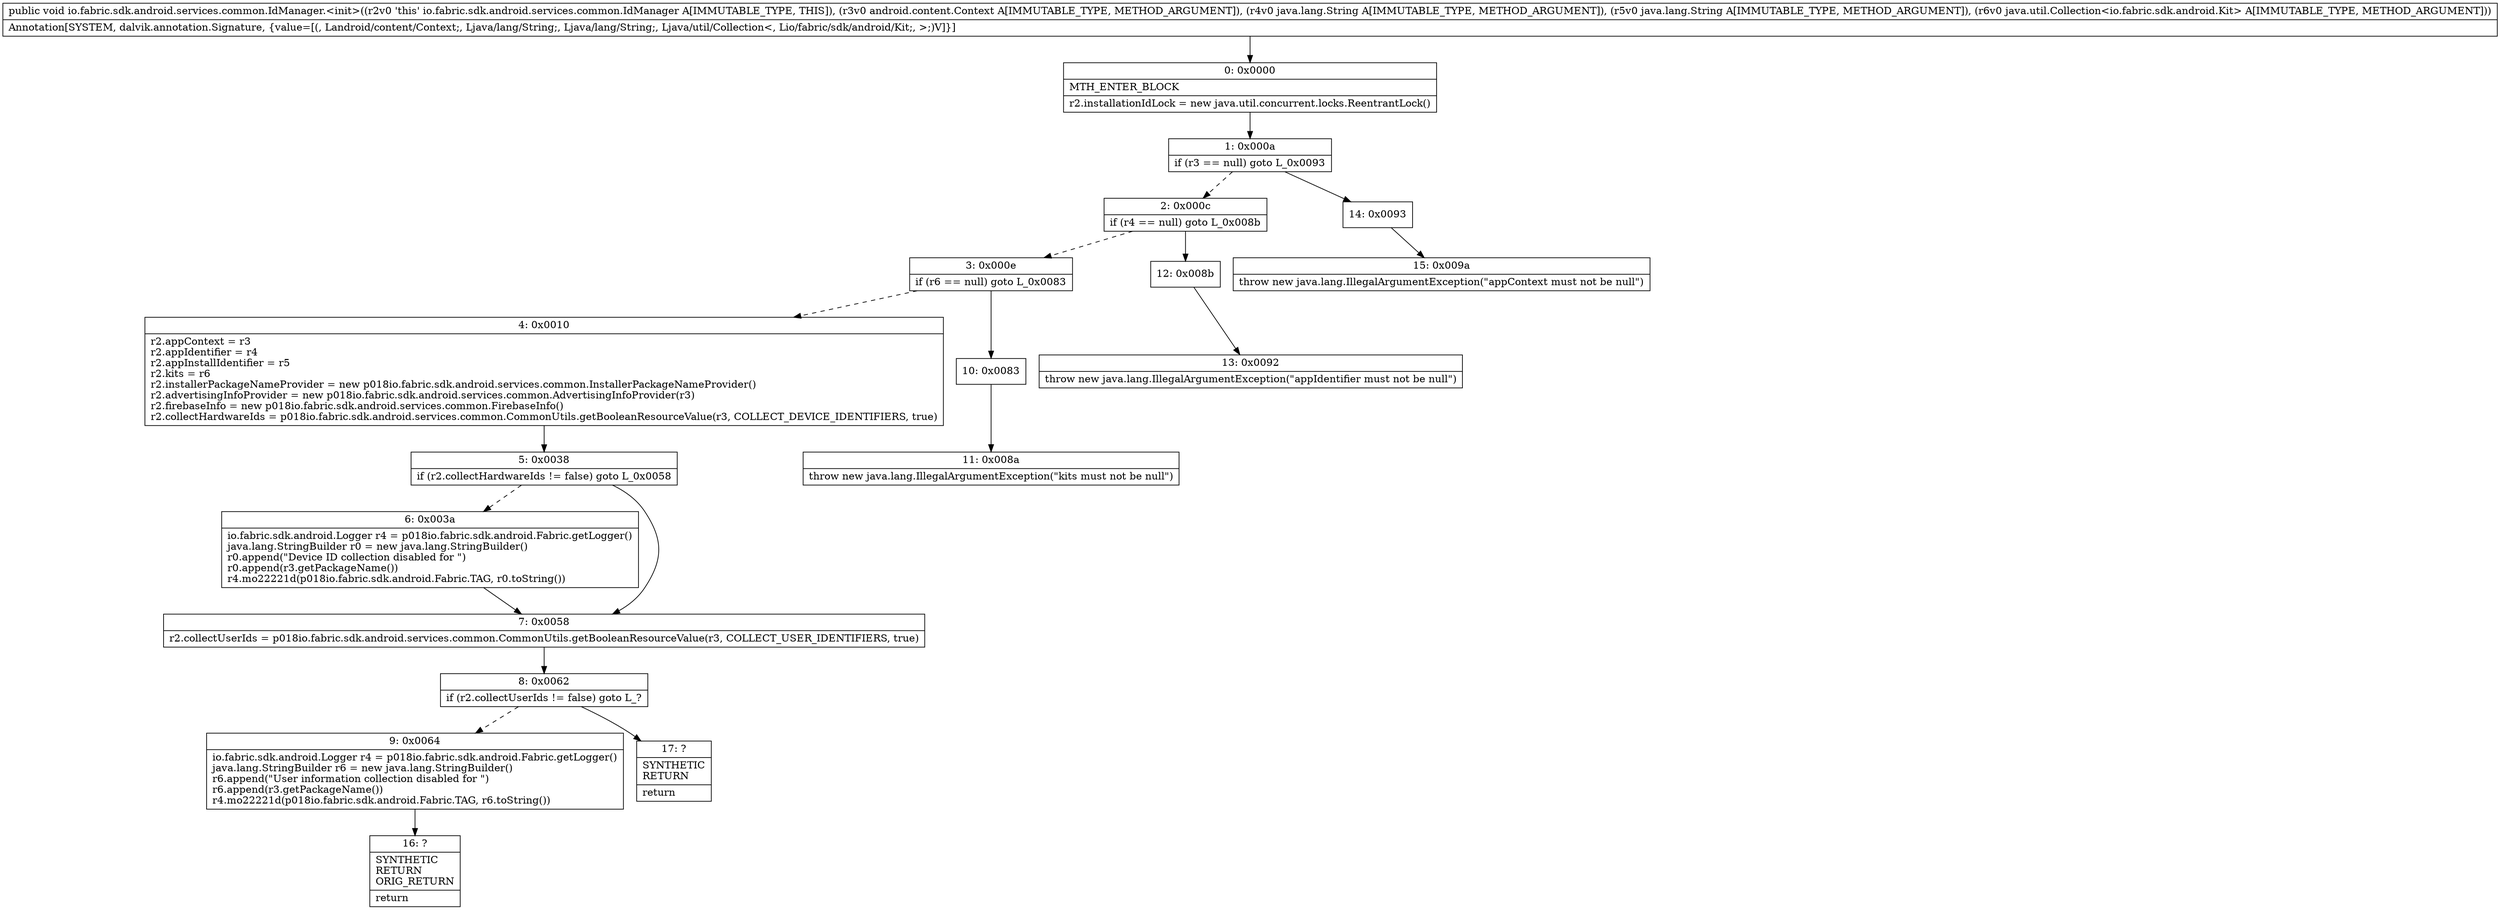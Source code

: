 digraph "CFG forio.fabric.sdk.android.services.common.IdManager.\<init\>(Landroid\/content\/Context;Ljava\/lang\/String;Ljava\/lang\/String;Ljava\/util\/Collection;)V" {
Node_0 [shape=record,label="{0\:\ 0x0000|MTH_ENTER_BLOCK\l|r2.installationIdLock = new java.util.concurrent.locks.ReentrantLock()\l}"];
Node_1 [shape=record,label="{1\:\ 0x000a|if (r3 == null) goto L_0x0093\l}"];
Node_2 [shape=record,label="{2\:\ 0x000c|if (r4 == null) goto L_0x008b\l}"];
Node_3 [shape=record,label="{3\:\ 0x000e|if (r6 == null) goto L_0x0083\l}"];
Node_4 [shape=record,label="{4\:\ 0x0010|r2.appContext = r3\lr2.appIdentifier = r4\lr2.appInstallIdentifier = r5\lr2.kits = r6\lr2.installerPackageNameProvider = new p018io.fabric.sdk.android.services.common.InstallerPackageNameProvider()\lr2.advertisingInfoProvider = new p018io.fabric.sdk.android.services.common.AdvertisingInfoProvider(r3)\lr2.firebaseInfo = new p018io.fabric.sdk.android.services.common.FirebaseInfo()\lr2.collectHardwareIds = p018io.fabric.sdk.android.services.common.CommonUtils.getBooleanResourceValue(r3, COLLECT_DEVICE_IDENTIFIERS, true)\l}"];
Node_5 [shape=record,label="{5\:\ 0x0038|if (r2.collectHardwareIds != false) goto L_0x0058\l}"];
Node_6 [shape=record,label="{6\:\ 0x003a|io.fabric.sdk.android.Logger r4 = p018io.fabric.sdk.android.Fabric.getLogger()\ljava.lang.StringBuilder r0 = new java.lang.StringBuilder()\lr0.append(\"Device ID collection disabled for \")\lr0.append(r3.getPackageName())\lr4.mo22221d(p018io.fabric.sdk.android.Fabric.TAG, r0.toString())\l}"];
Node_7 [shape=record,label="{7\:\ 0x0058|r2.collectUserIds = p018io.fabric.sdk.android.services.common.CommonUtils.getBooleanResourceValue(r3, COLLECT_USER_IDENTIFIERS, true)\l}"];
Node_8 [shape=record,label="{8\:\ 0x0062|if (r2.collectUserIds != false) goto L_?\l}"];
Node_9 [shape=record,label="{9\:\ 0x0064|io.fabric.sdk.android.Logger r4 = p018io.fabric.sdk.android.Fabric.getLogger()\ljava.lang.StringBuilder r6 = new java.lang.StringBuilder()\lr6.append(\"User information collection disabled for \")\lr6.append(r3.getPackageName())\lr4.mo22221d(p018io.fabric.sdk.android.Fabric.TAG, r6.toString())\l}"];
Node_10 [shape=record,label="{10\:\ 0x0083}"];
Node_11 [shape=record,label="{11\:\ 0x008a|throw new java.lang.IllegalArgumentException(\"kits must not be null\")\l}"];
Node_12 [shape=record,label="{12\:\ 0x008b}"];
Node_13 [shape=record,label="{13\:\ 0x0092|throw new java.lang.IllegalArgumentException(\"appIdentifier must not be null\")\l}"];
Node_14 [shape=record,label="{14\:\ 0x0093}"];
Node_15 [shape=record,label="{15\:\ 0x009a|throw new java.lang.IllegalArgumentException(\"appContext must not be null\")\l}"];
Node_16 [shape=record,label="{16\:\ ?|SYNTHETIC\lRETURN\lORIG_RETURN\l|return\l}"];
Node_17 [shape=record,label="{17\:\ ?|SYNTHETIC\lRETURN\l|return\l}"];
MethodNode[shape=record,label="{public void io.fabric.sdk.android.services.common.IdManager.\<init\>((r2v0 'this' io.fabric.sdk.android.services.common.IdManager A[IMMUTABLE_TYPE, THIS]), (r3v0 android.content.Context A[IMMUTABLE_TYPE, METHOD_ARGUMENT]), (r4v0 java.lang.String A[IMMUTABLE_TYPE, METHOD_ARGUMENT]), (r5v0 java.lang.String A[IMMUTABLE_TYPE, METHOD_ARGUMENT]), (r6v0 java.util.Collection\<io.fabric.sdk.android.Kit\> A[IMMUTABLE_TYPE, METHOD_ARGUMENT]))  | Annotation[SYSTEM, dalvik.annotation.Signature, \{value=[(, Landroid\/content\/Context;, Ljava\/lang\/String;, Ljava\/lang\/String;, Ljava\/util\/Collection\<, Lio\/fabric\/sdk\/android\/Kit;, \>;)V]\}]\l}"];
MethodNode -> Node_0;
Node_0 -> Node_1;
Node_1 -> Node_2[style=dashed];
Node_1 -> Node_14;
Node_2 -> Node_3[style=dashed];
Node_2 -> Node_12;
Node_3 -> Node_4[style=dashed];
Node_3 -> Node_10;
Node_4 -> Node_5;
Node_5 -> Node_6[style=dashed];
Node_5 -> Node_7;
Node_6 -> Node_7;
Node_7 -> Node_8;
Node_8 -> Node_9[style=dashed];
Node_8 -> Node_17;
Node_9 -> Node_16;
Node_10 -> Node_11;
Node_12 -> Node_13;
Node_14 -> Node_15;
}

